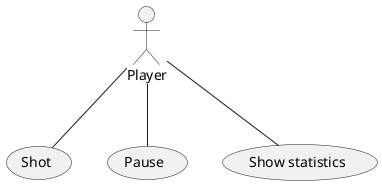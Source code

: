 @startuml
scale max 1024*768

actor Player

Player -- (Shot)
Player -- (Pause)
Player -- (Show statistics)

@enduml
